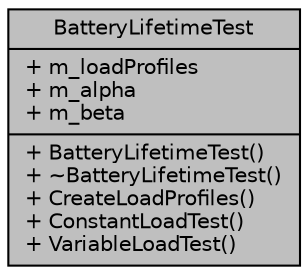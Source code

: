 digraph "BatteryLifetimeTest"
{
  edge [fontname="Helvetica",fontsize="10",labelfontname="Helvetica",labelfontsize="10"];
  node [fontname="Helvetica",fontsize="10",shape=record];
  Node1 [label="{BatteryLifetimeTest\n|+ m_loadProfiles\l+ m_alpha\l+ m_beta\l|+ BatteryLifetimeTest()\l+ ~BatteryLifetimeTest()\l+ CreateLoadProfiles()\l+ ConstantLoadTest()\l+ VariableLoadTest()\l}",height=0.2,width=0.4,color="black", fillcolor="grey75", style="filled", fontcolor="black"];
}
